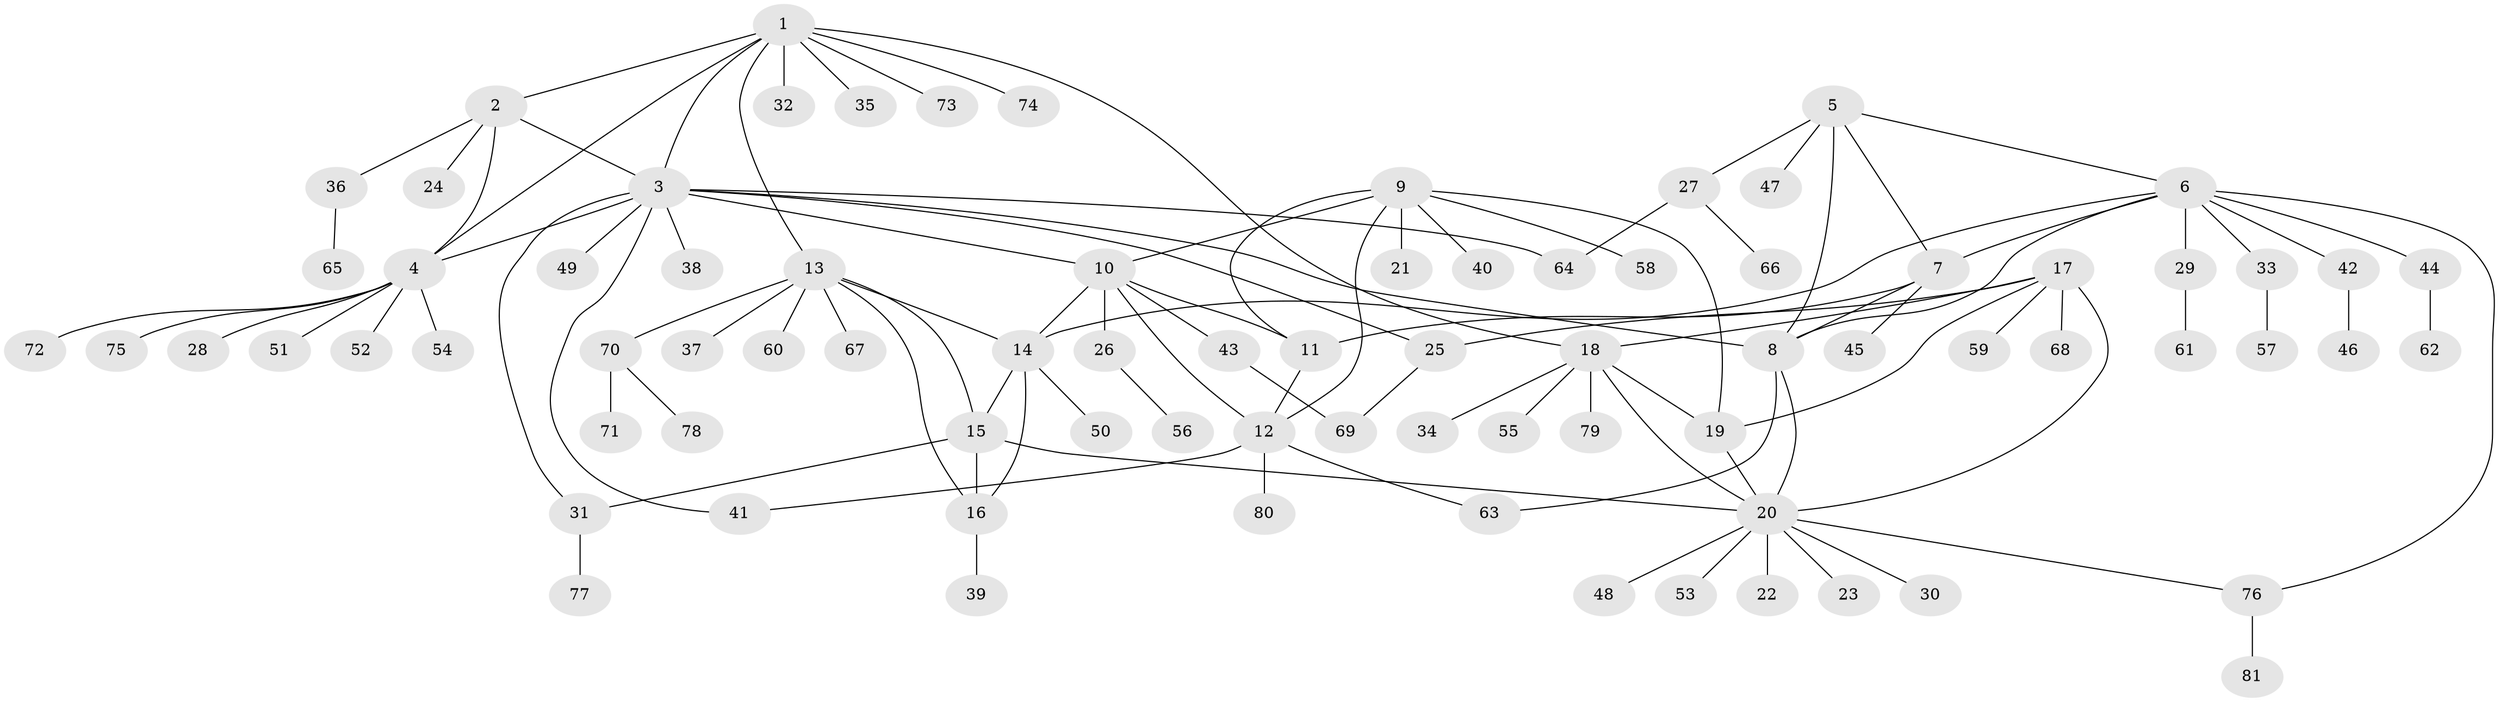 // coarse degree distribution, {8: 0.04878048780487805, 4: 0.07317073170731707, 9: 0.04878048780487805, 10: 0.024390243902439025, 6: 0.04878048780487805, 5: 0.0975609756097561, 7: 0.024390243902439025, 3: 0.04878048780487805, 1: 0.4634146341463415, 2: 0.12195121951219512}
// Generated by graph-tools (version 1.1) at 2025/52/03/04/25 22:52:36]
// undirected, 81 vertices, 108 edges
graph export_dot {
  node [color=gray90,style=filled];
  1;
  2;
  3;
  4;
  5;
  6;
  7;
  8;
  9;
  10;
  11;
  12;
  13;
  14;
  15;
  16;
  17;
  18;
  19;
  20;
  21;
  22;
  23;
  24;
  25;
  26;
  27;
  28;
  29;
  30;
  31;
  32;
  33;
  34;
  35;
  36;
  37;
  38;
  39;
  40;
  41;
  42;
  43;
  44;
  45;
  46;
  47;
  48;
  49;
  50;
  51;
  52;
  53;
  54;
  55;
  56;
  57;
  58;
  59;
  60;
  61;
  62;
  63;
  64;
  65;
  66;
  67;
  68;
  69;
  70;
  71;
  72;
  73;
  74;
  75;
  76;
  77;
  78;
  79;
  80;
  81;
  1 -- 2;
  1 -- 3;
  1 -- 4;
  1 -- 13;
  1 -- 18;
  1 -- 32;
  1 -- 35;
  1 -- 73;
  1 -- 74;
  2 -- 3;
  2 -- 4;
  2 -- 24;
  2 -- 36;
  3 -- 4;
  3 -- 8;
  3 -- 10;
  3 -- 25;
  3 -- 31;
  3 -- 38;
  3 -- 41;
  3 -- 49;
  3 -- 64;
  4 -- 28;
  4 -- 51;
  4 -- 52;
  4 -- 54;
  4 -- 72;
  4 -- 75;
  5 -- 6;
  5 -- 7;
  5 -- 8;
  5 -- 27;
  5 -- 47;
  6 -- 7;
  6 -- 8;
  6 -- 14;
  6 -- 29;
  6 -- 33;
  6 -- 42;
  6 -- 44;
  6 -- 76;
  7 -- 8;
  7 -- 11;
  7 -- 45;
  8 -- 20;
  8 -- 63;
  9 -- 10;
  9 -- 11;
  9 -- 12;
  9 -- 19;
  9 -- 21;
  9 -- 40;
  9 -- 58;
  10 -- 11;
  10 -- 12;
  10 -- 14;
  10 -- 26;
  10 -- 43;
  11 -- 12;
  12 -- 41;
  12 -- 63;
  12 -- 80;
  13 -- 14;
  13 -- 15;
  13 -- 16;
  13 -- 37;
  13 -- 60;
  13 -- 67;
  13 -- 70;
  14 -- 15;
  14 -- 16;
  14 -- 50;
  15 -- 16;
  15 -- 20;
  15 -- 31;
  16 -- 39;
  17 -- 18;
  17 -- 19;
  17 -- 20;
  17 -- 25;
  17 -- 59;
  17 -- 68;
  18 -- 19;
  18 -- 20;
  18 -- 34;
  18 -- 55;
  18 -- 79;
  19 -- 20;
  20 -- 22;
  20 -- 23;
  20 -- 30;
  20 -- 48;
  20 -- 53;
  20 -- 76;
  25 -- 69;
  26 -- 56;
  27 -- 64;
  27 -- 66;
  29 -- 61;
  31 -- 77;
  33 -- 57;
  36 -- 65;
  42 -- 46;
  43 -- 69;
  44 -- 62;
  70 -- 71;
  70 -- 78;
  76 -- 81;
}
